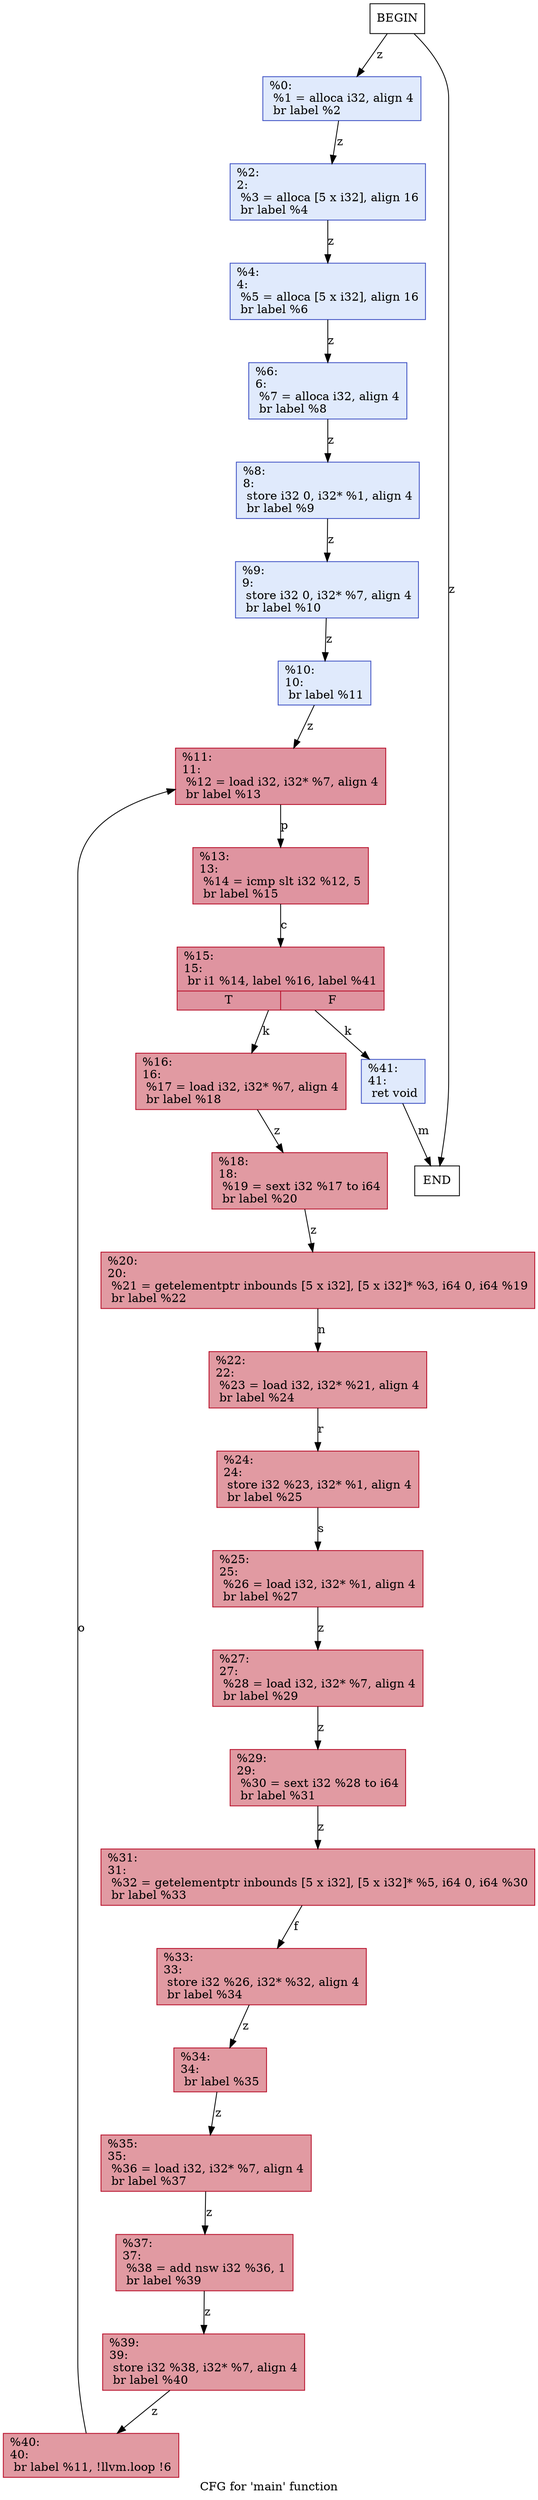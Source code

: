 digraph "CFG for 'main' function" {
	label="CFG for 'main' function";

	Nodebeginmain [shape=record, label="BEGIN"];
	Nodebeginmain -> Node0x1a6ee10 [label="z"];
	Node0x1a6ee10 [shape=record,color="#3d50c3ff", style=filled, fillcolor="#b9d0f970",label="{%0:\l  %1 = alloca i32, align 4\l  br label %2\l}"];
	Node0x1a6ee10 -> Node0x1a6f570 [label="z"];
	Node0x1a6f570 [shape=record,color="#3d50c3ff", style=filled, fillcolor="#b9d0f970",label="{%2:\l2:                                                \l  %3 = alloca [5 x i32], align 16\l  br label %4\l}"];
	Node0x1a6f570 -> Node0x1a6fce0 [label="z"];
	Node0x1a6fce0 [shape=record,color="#3d50c3ff", style=filled, fillcolor="#b9d0f970",label="{%4:\l4:                                                \l  %5 = alloca [5 x i32], align 16\l  br label %6\l}"];
	Node0x1a6fce0 -> Node0x1a6fe60 [label="z"];
	Node0x1a6fe60 [shape=record,color="#3d50c3ff", style=filled, fillcolor="#b9d0f970",label="{%6:\l6:                                                \l  %7 = alloca i32, align 4\l  br label %8\l}"];
	Node0x1a6fe60 -> Node0x1a6ff90 [label="z"];
	Node0x1a6ff90 [shape=record,color="#3d50c3ff", style=filled, fillcolor="#b9d0f970",label="{%8:\l8:                                                \l  store i32 0, i32* %1, align 4\l  br label %9\l}"];
	Node0x1a6ff90 -> Node0x1a6fda0 [label="z"];
	Node0x1a6fda0 [shape=record,color="#3d50c3ff", style=filled, fillcolor="#b9d0f970",label="{%9:\l9:                                                \l  store i32 0, i32* %7, align 4\l  br label %10\l}"];
	Node0x1a6fda0 -> Node0x1a700c0 [label="z"];
	Node0x1a700c0 [shape=record,color="#3d50c3ff", style=filled, fillcolor="#b9d0f970",label="{%10:\l10:                                               \l  br label %11\l}"];
	Node0x1a700c0 -> Node0x1a70180 [label="z"];
	Node0x1a70180 [shape=record,color="#b70d28ff", style=filled, fillcolor="#b70d2870",label="{%11:\l11:                                               \l  %12 = load i32, i32* %7, align 4\l  br label %13\l}"];
	Node0x1a70180 -> Node0x1a702b0 [label="p"];
	Node0x1a702b0 [shape=record,color="#b70d28ff", style=filled, fillcolor="#b70d2870",label="{%13:\l13:                                               \l  %14 = icmp slt i32 %12, 5\l  br label %15\l}"];
	Node0x1a702b0 -> Node0x1a703a0 [label="c"];
	Node0x1a703a0 [shape=record,color="#b70d28ff", style=filled, fillcolor="#b70d2870",label="{%15:\l15:                                               \l  br i1 %14, label %16, label %41\l|{<s0>T|<s1>F}}"];
	Node0x1a703a0 -> Node0x1a70460 [label="k"];
	Node0x1a703a0 -> Node0x1a704b0 [label="k"];
	Node0x1a70460 [shape=record,color="#b70d28ff", style=filled, fillcolor="#bb1b2c70",label="{%16:\l16:                                               \l  %17 = load i32, i32* %7, align 4\l  br label %18\l}"];
	Node0x1a70460 -> Node0x1a70660 [label="z"];
	Node0x1a70660 [shape=record,color="#b70d28ff", style=filled, fillcolor="#bb1b2c70",label="{%18:\l18:                                               \l  %19 = sext i32 %17 to i64\l  br label %20\l}"];
	Node0x1a70660 -> Node0x1a70790 [label="z"];
	Node0x1a70790 [shape=record,color="#b70d28ff", style=filled, fillcolor="#bb1b2c70",label="{%20:\l20:                                               \l  %21 = getelementptr inbounds [5 x i32], [5 x i32]* %3, i64 0, i64 %19\l  br label %22\l}"];
	Node0x1a70790 -> Node0x1a70940 [label="n"];
	Node0x1a70940 [shape=record,color="#b70d28ff", style=filled, fillcolor="#bb1b2c70",label="{%22:\l22:                                               \l  %23 = load i32, i32* %21, align 4\l  br label %24\l}"];
	Node0x1a70940 -> Node0x1a70a70 [label="r"];
	Node0x1a70a70 [shape=record,color="#b70d28ff", style=filled, fillcolor="#bb1b2c70",label="{%24:\l24:                                               \l  store i32 %23, i32* %1, align 4\l  br label %25\l}"];
	Node0x1a70a70 -> Node0x1a70b30 [label="s"];
	Node0x1a70b30 [shape=record,color="#b70d28ff", style=filled, fillcolor="#bb1b2c70",label="{%25:\l25:                                               \l  %26 = load i32, i32* %1, align 4\l  br label %27\l}"];
	Node0x1a70b30 -> Node0x1a70c60 [label="z"];
	Node0x1a70c60 [shape=record,color="#b70d28ff", style=filled, fillcolor="#bb1b2c70",label="{%27:\l27:                                               \l  %28 = load i32, i32* %7, align 4\l  br label %29\l}"];
	Node0x1a70c60 -> Node0x1a70d90 [label="z"];
	Node0x1a70d90 [shape=record,color="#b70d28ff", style=filled, fillcolor="#bb1b2c70",label="{%29:\l29:                                               \l  %30 = sext i32 %28 to i64\l  br label %31\l}"];
	Node0x1a70d90 -> Node0x1a70ec0 [label="z"];
	Node0x1a70ec0 [shape=record,color="#b70d28ff", style=filled, fillcolor="#bb1b2c70",label="{%31:\l31:                                               \l  %32 = getelementptr inbounds [5 x i32], [5 x i32]* %5, i64 0, i64 %30\l  br label %33\l}"];
	Node0x1a70ec0 -> Node0x1a71250 [label="f"];
	Node0x1a71250 [shape=record,color="#b70d28ff", style=filled, fillcolor="#bb1b2c70",label="{%33:\l33:                                               \l  store i32 %26, i32* %32, align 4\l  br label %34\l}"];
	Node0x1a71250 -> Node0x1a71310 [label="z"];
	Node0x1a71310 [shape=record,color="#b70d28ff", style=filled, fillcolor="#bb1b2c70",label="{%34:\l34:                                               \l  br label %35\l}"];
	Node0x1a71310 -> Node0x1a713d0 [label="z"];
	Node0x1a713d0 [shape=record,color="#b70d28ff", style=filled, fillcolor="#bb1b2c70",label="{%35:\l35:                                               \l  %36 = load i32, i32* %7, align 4\l  br label %37\l}"];
	Node0x1a713d0 -> Node0x1a71500 [label="z"];
	Node0x1a71500 [shape=record,color="#b70d28ff", style=filled, fillcolor="#bb1b2c70",label="{%37:\l37:                                               \l  %38 = add nsw i32 %36, 1\l  br label %39\l}"];
	Node0x1a71500 -> Node0x1a715c0 [label="z"];
	Node0x1a715c0 [shape=record,color="#b70d28ff", style=filled, fillcolor="#bb1b2c70",label="{%39:\l39:                                               \l  store i32 %38, i32* %7, align 4\l  br label %40\l}"];
	Node0x1a715c0 -> Node0x1a71710 [label="z"];
	Node0x1a71710 [shape=record,color="#b70d28ff", style=filled, fillcolor="#bb1b2c70",label="{%40:\l40:                                               \l  br label %11, !llvm.loop !6\l}"];
	Node0x1a71710 -> Node0x1a70180 [label="o"];
	Node0x1a704b0 [shape=record,color="#3d50c3ff", style=filled, fillcolor="#b9d0f970",label="{%41:\l41:                                               \l  ret void\l}"];
	Node0x1a704b0 -> Nodeendmain [label="m"];
	Nodeendmain [shape=record, label="END"];
	Nodebeginmain -> Nodeendmain [label="z"];
}

